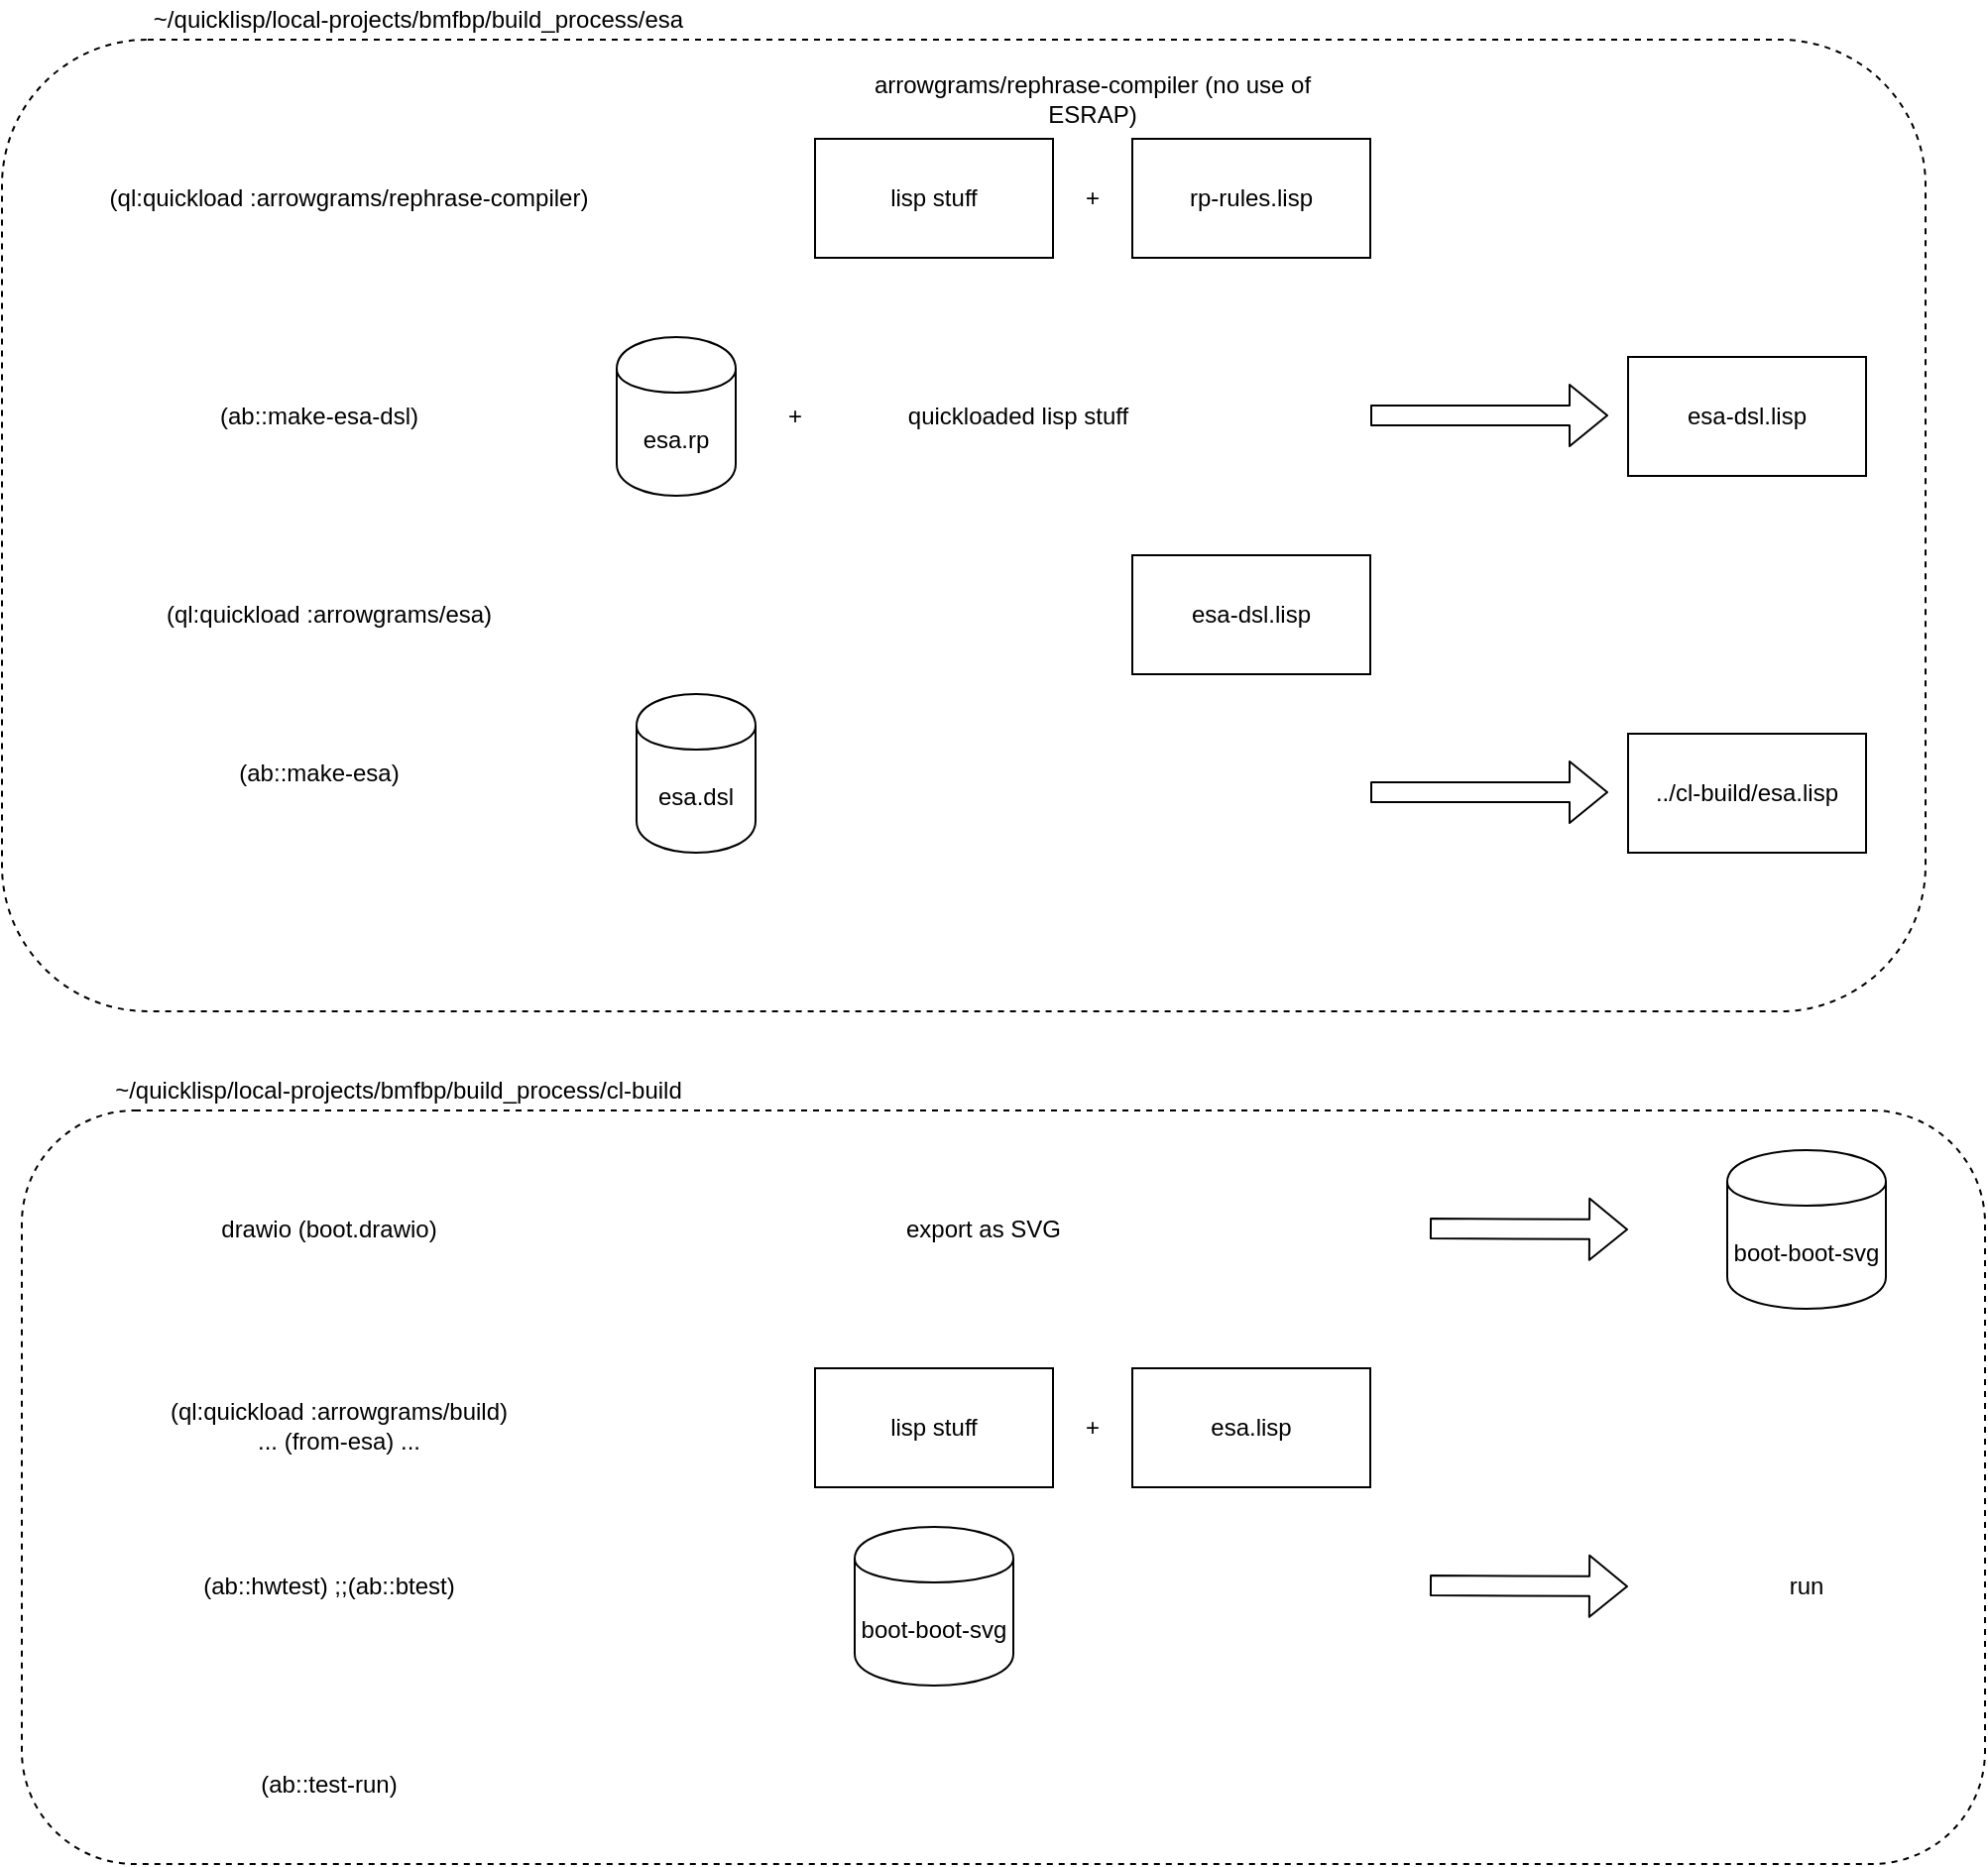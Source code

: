 <mxfile version="12.4.2" type="device" pages="1"><diagram id="Vw97PeVpKFRldNEmM9mp" name="Page-1"><mxGraphModel dx="1106" dy="798" grid="1" gridSize="10" guides="1" tooltips="1" connect="1" arrows="1" fold="1" page="1" pageScale="1" pageWidth="1100" pageHeight="850" math="0" shadow="0"><root><mxCell id="0"/><mxCell id="1" parent="0"/><mxCell id="RvH5NutQPPnyxrp6k0zu-32" value="" style="rounded=1;whiteSpace=wrap;html=1;dashed=1;" parent="1" vertex="1"><mxGeometry x="100" y="610" width="990" height="380" as="geometry"/></mxCell><mxCell id="RvH5NutQPPnyxrp6k0zu-30" value="" style="rounded=1;whiteSpace=wrap;html=1;dashed=1;" parent="1" vertex="1"><mxGeometry x="90" y="70" width="970" height="490" as="geometry"/></mxCell><mxCell id="RvH5NutQPPnyxrp6k0zu-1" value="lisp stuff" style="rounded=0;whiteSpace=wrap;html=1;" parent="1" vertex="1"><mxGeometry x="500" y="120" width="120" height="60" as="geometry"/></mxCell><mxCell id="RvH5NutQPPnyxrp6k0zu-2" value="rp-rules.lisp" style="rounded=0;whiteSpace=wrap;html=1;" parent="1" vertex="1"><mxGeometry x="660" y="120" width="120" height="60" as="geometry"/></mxCell><mxCell id="RvH5NutQPPnyxrp6k0zu-3" value="+" style="text;html=1;strokeColor=none;fillColor=none;align=center;verticalAlign=middle;whiteSpace=wrap;rounded=0;" parent="1" vertex="1"><mxGeometry x="620" y="140" width="40" height="20" as="geometry"/></mxCell><mxCell id="RvH5NutQPPnyxrp6k0zu-8" value="esa-dsl.lisp" style="rounded=0;whiteSpace=wrap;html=1;" parent="1" vertex="1"><mxGeometry x="910" y="230" width="120" height="60" as="geometry"/></mxCell><mxCell id="RvH5NutQPPnyxrp6k0zu-10" value="esa.rp" style="shape=cylinder;whiteSpace=wrap;html=1;boundedLbl=1;backgroundOutline=1;" parent="1" vertex="1"><mxGeometry x="400" y="220" width="60" height="80" as="geometry"/></mxCell><mxCell id="RvH5NutQPPnyxrp6k0zu-11" value="+" style="text;html=1;strokeColor=none;fillColor=none;align=center;verticalAlign=middle;whiteSpace=wrap;rounded=0;" parent="1" vertex="1"><mxGeometry x="470" y="250" width="40" height="20" as="geometry"/></mxCell><mxCell id="RvH5NutQPPnyxrp6k0zu-12" value="arrowgrams/rephrase-compiler (no use of ESRAP)" style="text;html=1;strokeColor=none;fillColor=none;align=center;verticalAlign=middle;whiteSpace=wrap;rounded=0;" parent="1" vertex="1"><mxGeometry x="515" y="90" width="250" height="20" as="geometry"/></mxCell><mxCell id="RvH5NutQPPnyxrp6k0zu-16" value="" style="shape=flexArrow;endArrow=classic;html=1;" parent="1" edge="1"><mxGeometry width="50" height="50" relative="1" as="geometry"><mxPoint x="810" y="669.5" as="sourcePoint"/><mxPoint x="910" y="670" as="targetPoint"/></mxGeometry></mxCell><mxCell id="RvH5NutQPPnyxrp6k0zu-18" value="boot-boot-svg" style="shape=cylinder;whiteSpace=wrap;html=1;boundedLbl=1;backgroundOutline=1;" parent="1" vertex="1"><mxGeometry x="960" y="630" width="80" height="80" as="geometry"/></mxCell><mxCell id="RvH5NutQPPnyxrp6k0zu-22" value="(ql:quickload :arrowgrams/rephrase-compiler)" style="text;html=1;strokeColor=none;fillColor=none;align=center;verticalAlign=middle;whiteSpace=wrap;rounded=0;" parent="1" vertex="1"><mxGeometry x="130" y="140" width="270" height="20" as="geometry"/></mxCell><mxCell id="RvH5NutQPPnyxrp6k0zu-23" value="drawio (boot.drawio)" style="text;html=1;strokeColor=none;fillColor=none;align=center;verticalAlign=middle;whiteSpace=wrap;rounded=0;" parent="1" vertex="1"><mxGeometry x="120" y="660" width="270" height="20" as="geometry"/></mxCell><mxCell id="RvH5NutQPPnyxrp6k0zu-25" value="" style="shape=flexArrow;endArrow=classic;html=1;" parent="1" edge="1"><mxGeometry width="50" height="50" relative="1" as="geometry"><mxPoint x="780" y="259.5" as="sourcePoint"/><mxPoint x="900" y="259.5" as="targetPoint"/></mxGeometry></mxCell><mxCell id="RvH5NutQPPnyxrp6k0zu-26" value="quickloaded lisp stuff" style="text;html=1;strokeColor=none;fillColor=none;align=center;verticalAlign=middle;whiteSpace=wrap;rounded=0;" parent="1" vertex="1"><mxGeometry x="505" y="250" width="195" height="20" as="geometry"/></mxCell><mxCell id="RvH5NutQPPnyxrp6k0zu-27" value="(ab::make-esa-dsl)" style="text;html=1;strokeColor=none;fillColor=none;align=center;verticalAlign=middle;whiteSpace=wrap;rounded=0;" parent="1" vertex="1"><mxGeometry x="120" y="250" width="260" height="20" as="geometry"/></mxCell><mxCell id="RvH5NutQPPnyxrp6k0zu-31" value="~/quicklisp/local-projects/bmfbp/build_process/esa" style="text;html=1;strokeColor=none;fillColor=none;align=center;verticalAlign=middle;whiteSpace=wrap;rounded=0;" parent="1" vertex="1"><mxGeometry x="130" y="50" width="340" height="20" as="geometry"/></mxCell><mxCell id="RvH5NutQPPnyxrp6k0zu-33" value="~/quicklisp/local-projects/bmfbp/build_process/cl-build" style="text;html=1;strokeColor=none;fillColor=none;align=center;verticalAlign=middle;whiteSpace=wrap;rounded=0;" parent="1" vertex="1"><mxGeometry x="120" y="590" width="340" height="20" as="geometry"/></mxCell><mxCell id="RvH5NutQPPnyxrp6k0zu-35" value="(ql:quickload :arrowgrams/build)&lt;br&gt;... (from-esa) ..." style="text;html=1;strokeColor=none;fillColor=none;align=center;verticalAlign=middle;whiteSpace=wrap;rounded=0;" parent="1" vertex="1"><mxGeometry x="125" y="759" width="270" height="20" as="geometry"/></mxCell><mxCell id="RvH5NutQPPnyxrp6k0zu-41" value="(ql:quickload :arrowgrams/esa)" style="text;html=1;strokeColor=none;fillColor=none;align=center;verticalAlign=middle;whiteSpace=wrap;rounded=0;" parent="1" vertex="1"><mxGeometry x="120" y="350" width="270" height="20" as="geometry"/></mxCell><mxCell id="RvH5NutQPPnyxrp6k0zu-42" value="esa-dsl.lisp" style="rounded=0;whiteSpace=wrap;html=1;" parent="1" vertex="1"><mxGeometry x="660" y="330" width="120" height="60" as="geometry"/></mxCell><mxCell id="RvH5NutQPPnyxrp6k0zu-44" value="esa.dsl" style="shape=cylinder;whiteSpace=wrap;html=1;boundedLbl=1;backgroundOutline=1;" parent="1" vertex="1"><mxGeometry x="410" y="400" width="60" height="80" as="geometry"/></mxCell><mxCell id="RvH5NutQPPnyxrp6k0zu-45" value="(ab::make-esa)" style="text;html=1;strokeColor=none;fillColor=none;align=center;verticalAlign=middle;whiteSpace=wrap;rounded=0;" parent="1" vertex="1"><mxGeometry x="120" y="430" width="260" height="20" as="geometry"/></mxCell><mxCell id="RvH5NutQPPnyxrp6k0zu-46" value="../cl-build/esa.lisp" style="rounded=0;whiteSpace=wrap;html=1;" parent="1" vertex="1"><mxGeometry x="910" y="420" width="120" height="60" as="geometry"/></mxCell><mxCell id="RvH5NutQPPnyxrp6k0zu-47" value="" style="shape=flexArrow;endArrow=classic;html=1;" parent="1" edge="1"><mxGeometry width="50" height="50" relative="1" as="geometry"><mxPoint x="780" y="449.5" as="sourcePoint"/><mxPoint x="900" y="449.5" as="targetPoint"/></mxGeometry></mxCell><mxCell id="RvH5NutQPPnyxrp6k0zu-49" value="export as SVG" style="text;html=1;strokeColor=none;fillColor=none;align=center;verticalAlign=middle;whiteSpace=wrap;rounded=0;" parent="1" vertex="1"><mxGeometry x="450" y="660" width="270" height="20" as="geometry"/></mxCell><mxCell id="RvH5NutQPPnyxrp6k0zu-50" value="lisp stuff" style="rounded=0;whiteSpace=wrap;html=1;" parent="1" vertex="1"><mxGeometry x="500" y="740" width="120" height="60" as="geometry"/></mxCell><mxCell id="RvH5NutQPPnyxrp6k0zu-51" value="esa.lisp" style="rounded=0;whiteSpace=wrap;html=1;" parent="1" vertex="1"><mxGeometry x="660" y="740" width="120" height="60" as="geometry"/></mxCell><mxCell id="RvH5NutQPPnyxrp6k0zu-52" value="+" style="text;html=1;strokeColor=none;fillColor=none;align=center;verticalAlign=middle;whiteSpace=wrap;rounded=0;" parent="1" vertex="1"><mxGeometry x="620" y="760" width="40" height="20" as="geometry"/></mxCell><mxCell id="RvH5NutQPPnyxrp6k0zu-53" value="(ab::hwtest) ;;(ab::btest)" style="text;html=1;strokeColor=none;fillColor=none;align=center;verticalAlign=middle;whiteSpace=wrap;rounded=0;" parent="1" vertex="1"><mxGeometry x="120" y="840" width="270" height="20" as="geometry"/></mxCell><mxCell id="RvH5NutQPPnyxrp6k0zu-54" value="boot-boot-svg" style="shape=cylinder;whiteSpace=wrap;html=1;boundedLbl=1;backgroundOutline=1;" parent="1" vertex="1"><mxGeometry x="520" y="820" width="80" height="80" as="geometry"/></mxCell><mxCell id="RvH5NutQPPnyxrp6k0zu-55" value="" style="shape=flexArrow;endArrow=classic;html=1;" parent="1" edge="1"><mxGeometry width="50" height="50" relative="1" as="geometry"><mxPoint x="810" y="849.5" as="sourcePoint"/><mxPoint x="910" y="850" as="targetPoint"/></mxGeometry></mxCell><mxCell id="RvH5NutQPPnyxrp6k0zu-56" value="run" style="text;html=1;strokeColor=none;fillColor=none;align=center;verticalAlign=middle;whiteSpace=wrap;rounded=0;" parent="1" vertex="1"><mxGeometry x="970" y="840" width="60" height="20" as="geometry"/></mxCell><mxCell id="RvH5NutQPPnyxrp6k0zu-57" value="(ab::test-run)" style="text;html=1;strokeColor=none;fillColor=none;align=center;verticalAlign=middle;whiteSpace=wrap;rounded=0;" parent="1" vertex="1"><mxGeometry x="120" y="940" width="270" height="20" as="geometry"/></mxCell></root></mxGraphModel></diagram></mxfile>